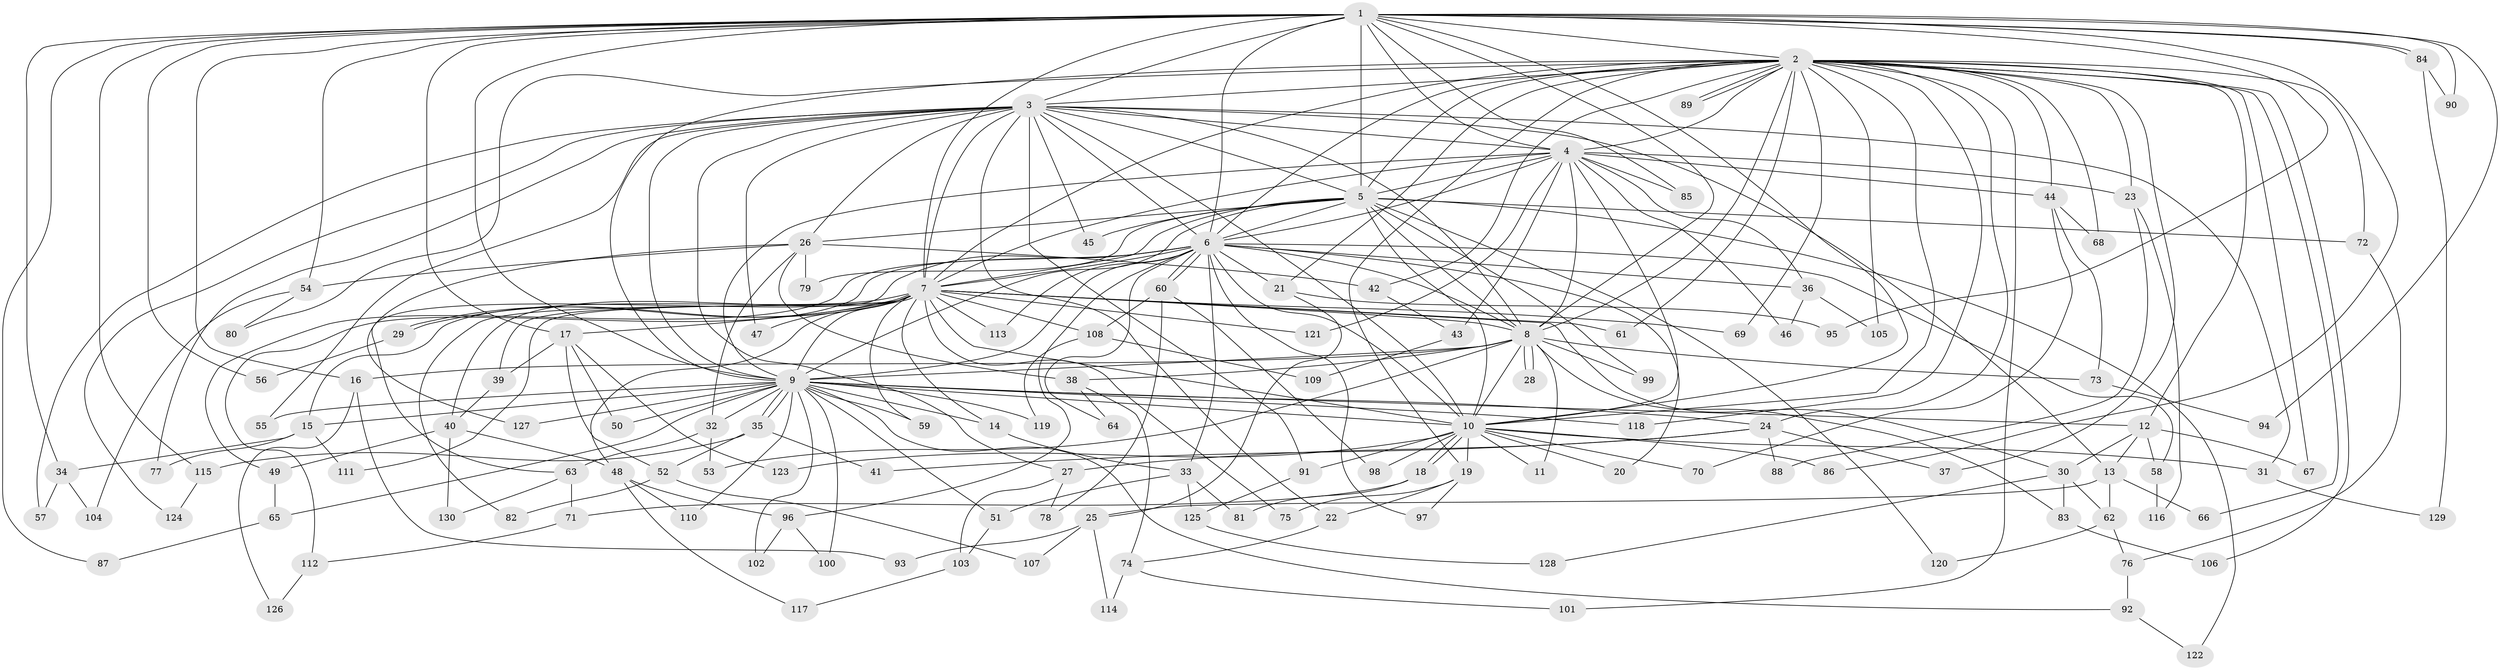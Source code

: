 // coarse degree distribution, {22: 0.01, 31: 0.01, 21: 0.01, 14: 0.01, 15: 0.01, 24: 0.01, 26: 0.01, 19: 0.01, 29: 0.01, 18: 0.01, 2: 0.52, 9: 0.01, 3: 0.11, 5: 0.09, 4: 0.12, 6: 0.03, 7: 0.02}
// Generated by graph-tools (version 1.1) at 2025/41/03/06/25 10:41:43]
// undirected, 130 vertices, 285 edges
graph export_dot {
graph [start="1"]
  node [color=gray90,style=filled];
  1;
  2;
  3;
  4;
  5;
  6;
  7;
  8;
  9;
  10;
  11;
  12;
  13;
  14;
  15;
  16;
  17;
  18;
  19;
  20;
  21;
  22;
  23;
  24;
  25;
  26;
  27;
  28;
  29;
  30;
  31;
  32;
  33;
  34;
  35;
  36;
  37;
  38;
  39;
  40;
  41;
  42;
  43;
  44;
  45;
  46;
  47;
  48;
  49;
  50;
  51;
  52;
  53;
  54;
  55;
  56;
  57;
  58;
  59;
  60;
  61;
  62;
  63;
  64;
  65;
  66;
  67;
  68;
  69;
  70;
  71;
  72;
  73;
  74;
  75;
  76;
  77;
  78;
  79;
  80;
  81;
  82;
  83;
  84;
  85;
  86;
  87;
  88;
  89;
  90;
  91;
  92;
  93;
  94;
  95;
  96;
  97;
  98;
  99;
  100;
  101;
  102;
  103;
  104;
  105;
  106;
  107;
  108;
  109;
  110;
  111;
  112;
  113;
  114;
  115;
  116;
  117;
  118;
  119;
  120;
  121;
  122;
  123;
  124;
  125;
  126;
  127;
  128;
  129;
  130;
  1 -- 2;
  1 -- 3;
  1 -- 4;
  1 -- 5;
  1 -- 6;
  1 -- 7;
  1 -- 8;
  1 -- 9;
  1 -- 10;
  1 -- 16;
  1 -- 17;
  1 -- 34;
  1 -- 54;
  1 -- 56;
  1 -- 84;
  1 -- 84;
  1 -- 85;
  1 -- 86;
  1 -- 87;
  1 -- 90;
  1 -- 94;
  1 -- 95;
  1 -- 115;
  2 -- 3;
  2 -- 4;
  2 -- 5;
  2 -- 6;
  2 -- 7;
  2 -- 8;
  2 -- 9;
  2 -- 10;
  2 -- 12;
  2 -- 19;
  2 -- 21;
  2 -- 23;
  2 -- 24;
  2 -- 37;
  2 -- 42;
  2 -- 44;
  2 -- 61;
  2 -- 66;
  2 -- 67;
  2 -- 68;
  2 -- 69;
  2 -- 72;
  2 -- 80;
  2 -- 89;
  2 -- 89;
  2 -- 101;
  2 -- 105;
  2 -- 106;
  2 -- 118;
  3 -- 4;
  3 -- 5;
  3 -- 6;
  3 -- 7;
  3 -- 8;
  3 -- 9;
  3 -- 10;
  3 -- 13;
  3 -- 22;
  3 -- 26;
  3 -- 27;
  3 -- 31;
  3 -- 45;
  3 -- 47;
  3 -- 55;
  3 -- 57;
  3 -- 77;
  3 -- 91;
  3 -- 124;
  4 -- 5;
  4 -- 6;
  4 -- 7;
  4 -- 8;
  4 -- 9;
  4 -- 10;
  4 -- 23;
  4 -- 36;
  4 -- 43;
  4 -- 44;
  4 -- 46;
  4 -- 85;
  4 -- 121;
  5 -- 6;
  5 -- 7;
  5 -- 8;
  5 -- 9;
  5 -- 10;
  5 -- 26;
  5 -- 45;
  5 -- 72;
  5 -- 79;
  5 -- 99;
  5 -- 120;
  5 -- 122;
  6 -- 7;
  6 -- 8;
  6 -- 9;
  6 -- 10;
  6 -- 20;
  6 -- 21;
  6 -- 33;
  6 -- 36;
  6 -- 49;
  6 -- 58;
  6 -- 60;
  6 -- 60;
  6 -- 63;
  6 -- 64;
  6 -- 96;
  6 -- 97;
  6 -- 112;
  6 -- 113;
  7 -- 8;
  7 -- 9;
  7 -- 10;
  7 -- 14;
  7 -- 15;
  7 -- 17;
  7 -- 29;
  7 -- 29;
  7 -- 30;
  7 -- 39;
  7 -- 40;
  7 -- 47;
  7 -- 48;
  7 -- 59;
  7 -- 61;
  7 -- 69;
  7 -- 75;
  7 -- 82;
  7 -- 108;
  7 -- 111;
  7 -- 113;
  7 -- 121;
  8 -- 9;
  8 -- 10;
  8 -- 11;
  8 -- 16;
  8 -- 28;
  8 -- 28;
  8 -- 38;
  8 -- 53;
  8 -- 73;
  8 -- 83;
  8 -- 99;
  9 -- 10;
  9 -- 12;
  9 -- 14;
  9 -- 15;
  9 -- 24;
  9 -- 32;
  9 -- 35;
  9 -- 35;
  9 -- 50;
  9 -- 51;
  9 -- 55;
  9 -- 59;
  9 -- 65;
  9 -- 92;
  9 -- 100;
  9 -- 102;
  9 -- 110;
  9 -- 118;
  9 -- 119;
  9 -- 127;
  10 -- 11;
  10 -- 18;
  10 -- 18;
  10 -- 19;
  10 -- 20;
  10 -- 31;
  10 -- 70;
  10 -- 86;
  10 -- 91;
  10 -- 98;
  10 -- 123;
  12 -- 13;
  12 -- 30;
  12 -- 58;
  12 -- 67;
  13 -- 25;
  13 -- 62;
  13 -- 66;
  14 -- 33;
  15 -- 34;
  15 -- 77;
  15 -- 111;
  16 -- 93;
  16 -- 126;
  17 -- 39;
  17 -- 50;
  17 -- 52;
  17 -- 123;
  18 -- 71;
  18 -- 81;
  19 -- 22;
  19 -- 75;
  19 -- 97;
  21 -- 25;
  21 -- 95;
  22 -- 74;
  23 -- 88;
  23 -- 116;
  24 -- 27;
  24 -- 37;
  24 -- 41;
  24 -- 88;
  25 -- 93;
  25 -- 107;
  25 -- 114;
  26 -- 32;
  26 -- 38;
  26 -- 42;
  26 -- 54;
  26 -- 79;
  26 -- 127;
  27 -- 78;
  27 -- 103;
  29 -- 56;
  30 -- 62;
  30 -- 83;
  30 -- 128;
  31 -- 129;
  32 -- 53;
  32 -- 63;
  33 -- 51;
  33 -- 81;
  33 -- 125;
  34 -- 57;
  34 -- 104;
  35 -- 41;
  35 -- 52;
  35 -- 115;
  36 -- 46;
  36 -- 105;
  38 -- 64;
  38 -- 74;
  39 -- 40;
  40 -- 48;
  40 -- 49;
  40 -- 130;
  42 -- 43;
  43 -- 109;
  44 -- 68;
  44 -- 70;
  44 -- 73;
  48 -- 96;
  48 -- 110;
  48 -- 117;
  49 -- 65;
  51 -- 103;
  52 -- 82;
  52 -- 107;
  54 -- 80;
  54 -- 104;
  58 -- 116;
  60 -- 78;
  60 -- 98;
  60 -- 108;
  62 -- 76;
  62 -- 120;
  63 -- 71;
  63 -- 130;
  65 -- 87;
  71 -- 112;
  72 -- 76;
  73 -- 94;
  74 -- 101;
  74 -- 114;
  76 -- 92;
  83 -- 106;
  84 -- 90;
  84 -- 129;
  91 -- 125;
  92 -- 122;
  96 -- 100;
  96 -- 102;
  103 -- 117;
  108 -- 109;
  108 -- 119;
  112 -- 126;
  115 -- 124;
  125 -- 128;
}
